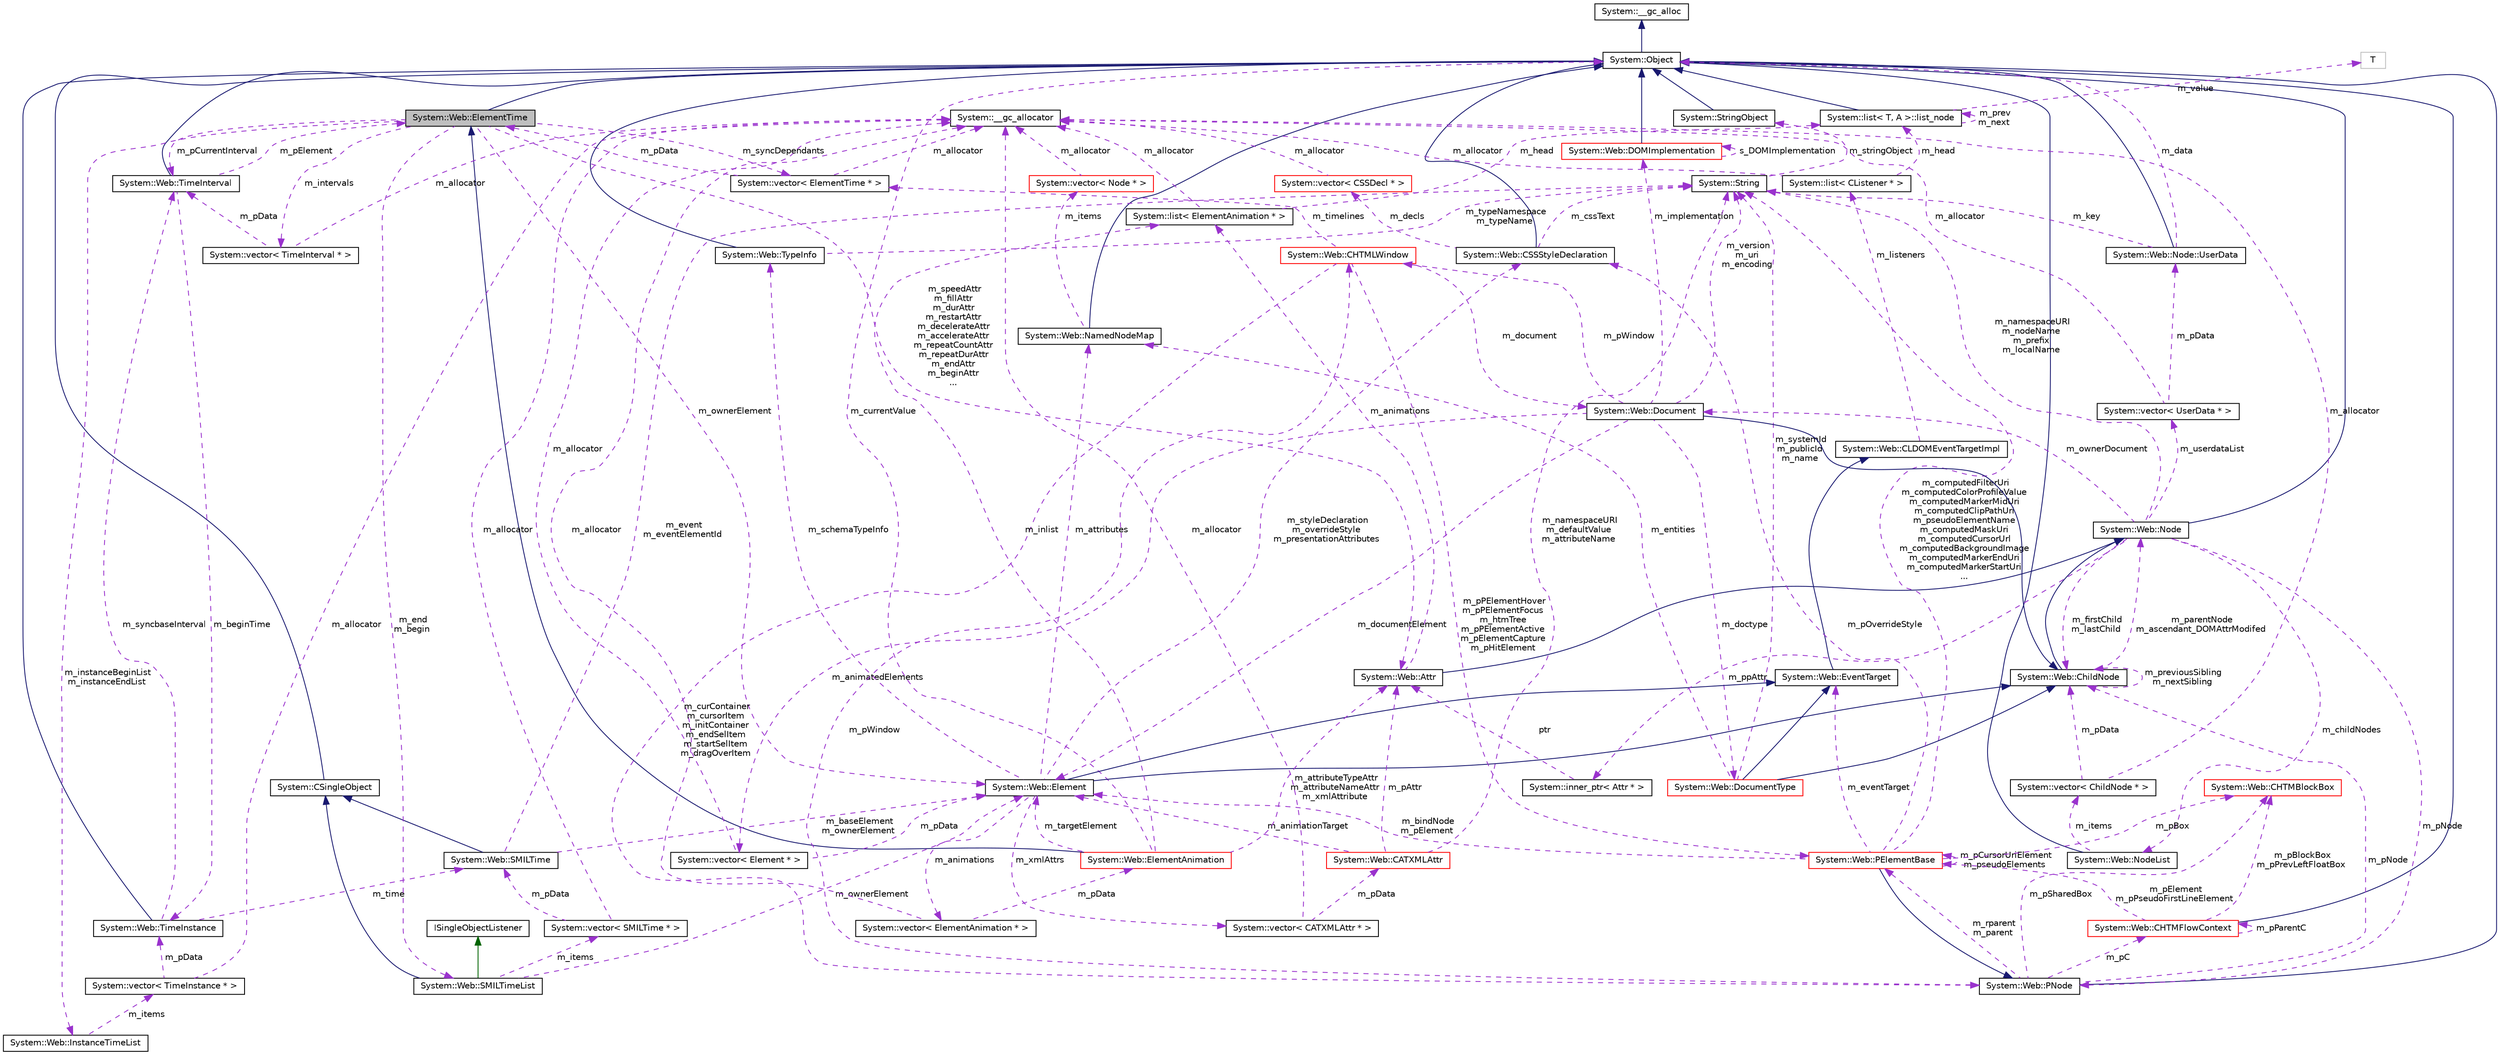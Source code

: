 digraph G
{
  edge [fontname="Helvetica",fontsize="10",labelfontname="Helvetica",labelfontsize="10"];
  node [fontname="Helvetica",fontsize="10",shape=record];
  Node1 [label="System::Web::ElementTime",height=0.2,width=0.4,color="black", fillcolor="grey75", style="filled" fontcolor="black"];
  Node2 -> Node1 [dir="back",color="midnightblue",fontsize="10",style="solid",fontname="Helvetica"];
  Node2 [label="System::Object",height=0.2,width=0.4,color="black", fillcolor="white", style="filled",URL="$class_system_1_1_object.html"];
  Node3 -> Node2 [dir="back",color="midnightblue",fontsize="10",style="solid",fontname="Helvetica"];
  Node3 [label="System::__gc_alloc",height=0.2,width=0.4,color="black", fillcolor="white", style="filled",URL="$class_system_1_1____gc__alloc.html"];
  Node4 -> Node1 [dir="back",color="darkorchid3",fontsize="10",style="dashed",label=" m_pCurrentInterval" ,fontname="Helvetica"];
  Node4 [label="System::Web::TimeInterval",height=0.2,width=0.4,color="black", fillcolor="white", style="filled",URL="$class_system_1_1_web_1_1_time_interval.html"];
  Node2 -> Node4 [dir="back",color="midnightblue",fontsize="10",style="solid",fontname="Helvetica"];
  Node5 -> Node4 [dir="back",color="darkorchid3",fontsize="10",style="dashed",label=" m_beginTime" ,fontname="Helvetica"];
  Node5 [label="System::Web::TimeInstance",height=0.2,width=0.4,color="black", fillcolor="white", style="filled",URL="$class_system_1_1_web_1_1_time_instance.html"];
  Node2 -> Node5 [dir="back",color="midnightblue",fontsize="10",style="solid",fontname="Helvetica"];
  Node4 -> Node5 [dir="back",color="darkorchid3",fontsize="10",style="dashed",label=" m_syncbaseInterval" ,fontname="Helvetica"];
  Node6 -> Node5 [dir="back",color="darkorchid3",fontsize="10",style="dashed",label=" m_time" ,fontname="Helvetica"];
  Node6 [label="System::Web::SMILTime",height=0.2,width=0.4,color="black", fillcolor="white", style="filled",URL="$class_system_1_1_web_1_1_s_m_i_l_time.html"];
  Node7 -> Node6 [dir="back",color="midnightblue",fontsize="10",style="solid",fontname="Helvetica"];
  Node7 [label="System::CSingleObject",height=0.2,width=0.4,color="black", fillcolor="white", style="filled",URL="$class_system_1_1_c_single_object.html"];
  Node2 -> Node7 [dir="back",color="midnightblue",fontsize="10",style="solid",fontname="Helvetica"];
  Node8 -> Node6 [dir="back",color="darkorchid3",fontsize="10",style="dashed",label=" m_event\nm_eventElementId" ,fontname="Helvetica"];
  Node8 [label="System::String",height=0.2,width=0.4,color="black", fillcolor="white", style="filled",URL="$class_system_1_1_string.html"];
  Node9 -> Node8 [dir="back",color="darkorchid3",fontsize="10",style="dashed",label=" m_stringObject" ,fontname="Helvetica"];
  Node9 [label="System::StringObject",height=0.2,width=0.4,color="black", fillcolor="white", style="filled",URL="$class_system_1_1_string_object.html"];
  Node2 -> Node9 [dir="back",color="midnightblue",fontsize="10",style="solid",fontname="Helvetica"];
  Node10 -> Node6 [dir="back",color="darkorchid3",fontsize="10",style="dashed",label=" m_baseElement\nm_ownerElement" ,fontname="Helvetica"];
  Node10 [label="System::Web::Element",height=0.2,width=0.4,color="black", fillcolor="white", style="filled",URL="$class_system_1_1_web_1_1_element.html"];
  Node11 -> Node10 [dir="back",color="midnightblue",fontsize="10",style="solid",fontname="Helvetica"];
  Node11 [label="System::Web::ChildNode",height=0.2,width=0.4,color="black", fillcolor="white", style="filled",URL="$class_system_1_1_web_1_1_child_node.html"];
  Node12 -> Node11 [dir="back",color="midnightblue",fontsize="10",style="solid",fontname="Helvetica"];
  Node12 [label="System::Web::Node",height=0.2,width=0.4,color="black", fillcolor="white", style="filled",URL="$class_system_1_1_web_1_1_node.html"];
  Node2 -> Node12 [dir="back",color="midnightblue",fontsize="10",style="solid",fontname="Helvetica"];
  Node13 -> Node12 [dir="back",color="darkorchid3",fontsize="10",style="dashed",label=" m_childNodes" ,fontname="Helvetica"];
  Node13 [label="System::Web::NodeList",height=0.2,width=0.4,color="black", fillcolor="white", style="filled",URL="$class_system_1_1_web_1_1_node_list.html"];
  Node2 -> Node13 [dir="back",color="midnightblue",fontsize="10",style="solid",fontname="Helvetica"];
  Node14 -> Node13 [dir="back",color="darkorchid3",fontsize="10",style="dashed",label=" m_items" ,fontname="Helvetica"];
  Node14 [label="System::vector\< ChildNode * \>",height=0.2,width=0.4,color="black", fillcolor="white", style="filled",URL="$class_system_1_1vector.html"];
  Node15 -> Node14 [dir="back",color="darkorchid3",fontsize="10",style="dashed",label=" m_allocator" ,fontname="Helvetica"];
  Node15 [label="System::__gc_allocator",height=0.2,width=0.4,color="black", fillcolor="white", style="filled",URL="$class_system_1_1____gc__allocator.html"];
  Node11 -> Node14 [dir="back",color="darkorchid3",fontsize="10",style="dashed",label=" m_pData" ,fontname="Helvetica"];
  Node16 -> Node12 [dir="back",color="darkorchid3",fontsize="10",style="dashed",label=" m_ownerDocument" ,fontname="Helvetica"];
  Node16 [label="System::Web::Document",height=0.2,width=0.4,color="black", fillcolor="white", style="filled",URL="$class_system_1_1_web_1_1_document.html"];
  Node11 -> Node16 [dir="back",color="midnightblue",fontsize="10",style="solid",fontname="Helvetica"];
  Node17 -> Node16 [dir="back",color="darkorchid3",fontsize="10",style="dashed",label=" m_implementation" ,fontname="Helvetica"];
  Node17 [label="System::Web::DOMImplementation",height=0.2,width=0.4,color="red", fillcolor="white", style="filled",URL="$class_system_1_1_web_1_1_d_o_m_implementation.html"];
  Node2 -> Node17 [dir="back",color="midnightblue",fontsize="10",style="solid",fontname="Helvetica"];
  Node17 -> Node17 [dir="back",color="darkorchid3",fontsize="10",style="dashed",label=" s_DOMImplementation" ,fontname="Helvetica"];
  Node18 -> Node16 [dir="back",color="darkorchid3",fontsize="10",style="dashed",label=" m_doctype" ,fontname="Helvetica"];
  Node18 [label="System::Web::DocumentType",height=0.2,width=0.4,color="red", fillcolor="white", style="filled",URL="$class_system_1_1_web_1_1_document_type.html"];
  Node11 -> Node18 [dir="back",color="midnightblue",fontsize="10",style="solid",fontname="Helvetica"];
  Node19 -> Node18 [dir="back",color="midnightblue",fontsize="10",style="solid",fontname="Helvetica"];
  Node19 [label="System::Web::EventTarget",height=0.2,width=0.4,color="black", fillcolor="white", style="filled",URL="$class_system_1_1_web_1_1_event_target.html"];
  Node20 -> Node19 [dir="back",color="midnightblue",fontsize="10",style="solid",fontname="Helvetica"];
  Node20 [label="System::Web::CLDOMEventTargetImpl",height=0.2,width=0.4,color="black", fillcolor="white", style="filled",URL="$class_system_1_1_web_1_1_c_l_d_o_m_event_target_impl.html"];
  Node21 -> Node20 [dir="back",color="darkorchid3",fontsize="10",style="dashed",label=" m_listeners" ,fontname="Helvetica"];
  Node21 [label="System::list\< CListener * \>",height=0.2,width=0.4,color="black", fillcolor="white", style="filled",URL="$class_system_1_1list.html"];
  Node15 -> Node21 [dir="back",color="darkorchid3",fontsize="10",style="dashed",label=" m_allocator" ,fontname="Helvetica"];
  Node22 -> Node21 [dir="back",color="darkorchid3",fontsize="10",style="dashed",label=" m_head" ,fontname="Helvetica"];
  Node22 [label="System::list\< T, A \>::list_node",height=0.2,width=0.4,color="black", fillcolor="white", style="filled",URL="$class_system_1_1list_1_1list__node.html"];
  Node2 -> Node22 [dir="back",color="midnightblue",fontsize="10",style="solid",fontname="Helvetica"];
  Node22 -> Node22 [dir="back",color="darkorchid3",fontsize="10",style="dashed",label=" m_prev\nm_next" ,fontname="Helvetica"];
  Node23 -> Node22 [dir="back",color="darkorchid3",fontsize="10",style="dashed",label=" m_value" ,fontname="Helvetica"];
  Node23 [label="T",height=0.2,width=0.4,color="grey75", fillcolor="white", style="filled"];
  Node24 -> Node18 [dir="back",color="darkorchid3",fontsize="10",style="dashed",label=" m_entities" ,fontname="Helvetica"];
  Node24 [label="System::Web::NamedNodeMap",height=0.2,width=0.4,color="black", fillcolor="white", style="filled",URL="$class_system_1_1_web_1_1_named_node_map.html"];
  Node2 -> Node24 [dir="back",color="midnightblue",fontsize="10",style="solid",fontname="Helvetica"];
  Node25 -> Node24 [dir="back",color="darkorchid3",fontsize="10",style="dashed",label=" m_items" ,fontname="Helvetica"];
  Node25 [label="System::vector\< Node * \>",height=0.2,width=0.4,color="red", fillcolor="white", style="filled",URL="$class_system_1_1vector.html"];
  Node15 -> Node25 [dir="back",color="darkorchid3",fontsize="10",style="dashed",label=" m_allocator" ,fontname="Helvetica"];
  Node8 -> Node18 [dir="back",color="darkorchid3",fontsize="10",style="dashed",label=" m_systemId\nm_publicId\nm_name" ,fontname="Helvetica"];
  Node26 -> Node16 [dir="back",color="darkorchid3",fontsize="10",style="dashed",label=" m_animatedElements" ,fontname="Helvetica"];
  Node26 [label="System::vector\< Element * \>",height=0.2,width=0.4,color="black", fillcolor="white", style="filled",URL="$class_system_1_1vector.html"];
  Node15 -> Node26 [dir="back",color="darkorchid3",fontsize="10",style="dashed",label=" m_allocator" ,fontname="Helvetica"];
  Node10 -> Node26 [dir="back",color="darkorchid3",fontsize="10",style="dashed",label=" m_pData" ,fontname="Helvetica"];
  Node27 -> Node16 [dir="back",color="darkorchid3",fontsize="10",style="dashed",label=" m_pWindow" ,fontname="Helvetica"];
  Node27 [label="System::Web::CHTMLWindow",height=0.2,width=0.4,color="red", fillcolor="white", style="filled",URL="$class_system_1_1_web_1_1_c_h_t_m_l_window.html"];
  Node16 -> Node27 [dir="back",color="darkorchid3",fontsize="10",style="dashed",label=" m_document" ,fontname="Helvetica"];
  Node28 -> Node27 [dir="back",color="darkorchid3",fontsize="10",style="dashed",label=" m_timelines" ,fontname="Helvetica"];
  Node28 [label="System::vector\< ElementTime * \>",height=0.2,width=0.4,color="black", fillcolor="white", style="filled",URL="$class_system_1_1vector.html"];
  Node15 -> Node28 [dir="back",color="darkorchid3",fontsize="10",style="dashed",label=" m_allocator" ,fontname="Helvetica"];
  Node1 -> Node28 [dir="back",color="darkorchid3",fontsize="10",style="dashed",label=" m_pData" ,fontname="Helvetica"];
  Node29 -> Node27 [dir="back",color="darkorchid3",fontsize="10",style="dashed",label=" m_curContainer\nm_cursorItem\nm_initContainer\nm_endSelItem\nm_startSelItem\nm_dragOverItem" ,fontname="Helvetica"];
  Node29 [label="System::Web::PNode",height=0.2,width=0.4,color="black", fillcolor="white", style="filled",URL="$class_system_1_1_web_1_1_p_node.html"];
  Node2 -> Node29 [dir="back",color="midnightblue",fontsize="10",style="solid",fontname="Helvetica"];
  Node27 -> Node29 [dir="back",color="darkorchid3",fontsize="10",style="dashed",label=" m_pWindow" ,fontname="Helvetica"];
  Node30 -> Node29 [dir="back",color="darkorchid3",fontsize="10",style="dashed",label=" m_rparent\nm_parent" ,fontname="Helvetica"];
  Node30 [label="System::Web::PElementBase",height=0.2,width=0.4,color="red", fillcolor="white", style="filled",URL="$class_system_1_1_web_1_1_p_element_base.html"];
  Node29 -> Node30 [dir="back",color="midnightblue",fontsize="10",style="solid",fontname="Helvetica"];
  Node19 -> Node30 [dir="back",color="darkorchid3",fontsize="10",style="dashed",label=" m_eventTarget" ,fontname="Helvetica"];
  Node8 -> Node30 [dir="back",color="darkorchid3",fontsize="10",style="dashed",label=" m_computedFilterUri\nm_computedColorProfileValue\nm_computedMarkerMidUri\nm_computedClipPathUri\nm_pseudoElementName\nm_computedMaskUri\nm_computedCursorUrl\nm_computedBackgroundImage\nm_computedMarkerEndUri\nm_computedMarkerStartUri\n..." ,fontname="Helvetica"];
  Node31 -> Node30 [dir="back",color="darkorchid3",fontsize="10",style="dashed",label=" m_pOverrideStyle" ,fontname="Helvetica"];
  Node31 [label="System::Web::CSSStyleDeclaration",height=0.2,width=0.4,color="black", fillcolor="white", style="filled",URL="$class_system_1_1_web_1_1_c_s_s_style_declaration.html"];
  Node2 -> Node31 [dir="back",color="midnightblue",fontsize="10",style="solid",fontname="Helvetica"];
  Node8 -> Node31 [dir="back",color="darkorchid3",fontsize="10",style="dashed",label=" m_cssText" ,fontname="Helvetica"];
  Node32 -> Node31 [dir="back",color="darkorchid3",fontsize="10",style="dashed",label=" m_decls" ,fontname="Helvetica"];
  Node32 [label="System::vector\< CSSDecl * \>",height=0.2,width=0.4,color="red", fillcolor="white", style="filled",URL="$class_system_1_1vector.html"];
  Node15 -> Node32 [dir="back",color="darkorchid3",fontsize="10",style="dashed",label=" m_allocator" ,fontname="Helvetica"];
  Node10 -> Node30 [dir="back",color="darkorchid3",fontsize="10",style="dashed",label=" m_bindNode\nm_pElement" ,fontname="Helvetica"];
  Node30 -> Node30 [dir="back",color="darkorchid3",fontsize="10",style="dashed",label=" m_pCursorUriElement\nm_pseudoElements" ,fontname="Helvetica"];
  Node33 -> Node30 [dir="back",color="darkorchid3",fontsize="10",style="dashed",label=" m_pBox" ,fontname="Helvetica"];
  Node33 [label="System::Web::CHTMBlockBox",height=0.2,width=0.4,color="red", fillcolor="white", style="filled",URL="$class_system_1_1_web_1_1_c_h_t_m_block_box.html"];
  Node11 -> Node29 [dir="back",color="darkorchid3",fontsize="10",style="dashed",label=" m_pNode" ,fontname="Helvetica"];
  Node34 -> Node29 [dir="back",color="darkorchid3",fontsize="10",style="dashed",label=" m_pC" ,fontname="Helvetica"];
  Node34 [label="System::Web::CHTMFlowContext",height=0.2,width=0.4,color="red", fillcolor="white", style="filled",URL="$class_system_1_1_web_1_1_c_h_t_m_flow_context.html"];
  Node2 -> Node34 [dir="back",color="midnightblue",fontsize="10",style="solid",fontname="Helvetica"];
  Node30 -> Node34 [dir="back",color="darkorchid3",fontsize="10",style="dashed",label=" m_pElement\nm_pPseudoFirstLineElement" ,fontname="Helvetica"];
  Node34 -> Node34 [dir="back",color="darkorchid3",fontsize="10",style="dashed",label=" m_pParentC" ,fontname="Helvetica"];
  Node33 -> Node34 [dir="back",color="darkorchid3",fontsize="10",style="dashed",label=" m_pBlockBox\nm_pPrevLeftFloatBox" ,fontname="Helvetica"];
  Node33 -> Node29 [dir="back",color="darkorchid3",fontsize="10",style="dashed",label=" m_pSharedBox" ,fontname="Helvetica"];
  Node30 -> Node27 [dir="back",color="darkorchid3",fontsize="10",style="dashed",label=" m_pPElementHover\nm_pPElementFocus\nm_htmTree\nm_pPElementActive\nm_pElementCapture\nm_pHitElement" ,fontname="Helvetica"];
  Node8 -> Node16 [dir="back",color="darkorchid3",fontsize="10",style="dashed",label=" m_version\nm_uri\nm_encoding" ,fontname="Helvetica"];
  Node10 -> Node16 [dir="back",color="darkorchid3",fontsize="10",style="dashed",label=" m_documentElement" ,fontname="Helvetica"];
  Node8 -> Node12 [dir="back",color="darkorchid3",fontsize="10",style="dashed",label=" m_namespaceURI\nm_nodeName\nm_prefix\nm_localName" ,fontname="Helvetica"];
  Node29 -> Node12 [dir="back",color="darkorchid3",fontsize="10",style="dashed",label=" m_pNode" ,fontname="Helvetica"];
  Node11 -> Node12 [dir="back",color="darkorchid3",fontsize="10",style="dashed",label=" m_firstChild\nm_lastChild" ,fontname="Helvetica"];
  Node35 -> Node12 [dir="back",color="darkorchid3",fontsize="10",style="dashed",label=" m_userdataList" ,fontname="Helvetica"];
  Node35 [label="System::vector\< UserData * \>",height=0.2,width=0.4,color="black", fillcolor="white", style="filled",URL="$class_system_1_1vector.html"];
  Node36 -> Node35 [dir="back",color="darkorchid3",fontsize="10",style="dashed",label=" m_pData" ,fontname="Helvetica"];
  Node36 [label="System::Web::Node::UserData",height=0.2,width=0.4,color="black", fillcolor="white", style="filled",URL="$class_system_1_1_web_1_1_node_1_1_user_data.html"];
  Node2 -> Node36 [dir="back",color="midnightblue",fontsize="10",style="solid",fontname="Helvetica"];
  Node8 -> Node36 [dir="back",color="darkorchid3",fontsize="10",style="dashed",label=" m_key" ,fontname="Helvetica"];
  Node2 -> Node36 [dir="back",color="darkorchid3",fontsize="10",style="dashed",label=" m_data" ,fontname="Helvetica"];
  Node15 -> Node35 [dir="back",color="darkorchid3",fontsize="10",style="dashed",label=" m_allocator" ,fontname="Helvetica"];
  Node37 -> Node12 [dir="back",color="darkorchid3",fontsize="10",style="dashed",label=" m_ppAttr" ,fontname="Helvetica"];
  Node37 [label="System::inner_ptr\< Attr * \>",height=0.2,width=0.4,color="black", fillcolor="white", style="filled",URL="$class_system_1_1inner__ptr.html"];
  Node38 -> Node37 [dir="back",color="darkorchid3",fontsize="10",style="dashed",label=" ptr" ,fontname="Helvetica"];
  Node38 [label="System::Web::Attr",height=0.2,width=0.4,color="black", fillcolor="white", style="filled",URL="$class_system_1_1_web_1_1_attr.html"];
  Node12 -> Node38 [dir="back",color="midnightblue",fontsize="10",style="solid",fontname="Helvetica"];
  Node39 -> Node38 [dir="back",color="darkorchid3",fontsize="10",style="dashed",label=" m_animations" ,fontname="Helvetica"];
  Node39 [label="System::list\< ElementAnimation * \>",height=0.2,width=0.4,color="black", fillcolor="white", style="filled",URL="$class_system_1_1list.html"];
  Node15 -> Node39 [dir="back",color="darkorchid3",fontsize="10",style="dashed",label=" m_allocator" ,fontname="Helvetica"];
  Node22 -> Node39 [dir="back",color="darkorchid3",fontsize="10",style="dashed",label=" m_head" ,fontname="Helvetica"];
  Node12 -> Node11 [dir="back",color="darkorchid3",fontsize="10",style="dashed",label=" m_parentNode\nm_ascendant_DOMAttrModifed" ,fontname="Helvetica"];
  Node11 -> Node11 [dir="back",color="darkorchid3",fontsize="10",style="dashed",label=" m_previousSibling\nm_nextSibling" ,fontname="Helvetica"];
  Node19 -> Node10 [dir="back",color="midnightblue",fontsize="10",style="solid",fontname="Helvetica"];
  Node40 -> Node10 [dir="back",color="darkorchid3",fontsize="10",style="dashed",label=" m_xmlAttrs" ,fontname="Helvetica"];
  Node40 [label="System::vector\< CATXMLAttr * \>",height=0.2,width=0.4,color="black", fillcolor="white", style="filled",URL="$class_system_1_1vector.html"];
  Node15 -> Node40 [dir="back",color="darkorchid3",fontsize="10",style="dashed",label=" m_allocator" ,fontname="Helvetica"];
  Node41 -> Node40 [dir="back",color="darkorchid3",fontsize="10",style="dashed",label=" m_pData" ,fontname="Helvetica"];
  Node41 [label="System::Web::CATXMLAttr",height=0.2,width=0.4,color="red", fillcolor="white", style="filled",URL="$class_system_1_1_web_1_1_c_a_t_x_m_l_attr.html"];
  Node38 -> Node41 [dir="back",color="darkorchid3",fontsize="10",style="dashed",label=" m_pAttr" ,fontname="Helvetica"];
  Node8 -> Node41 [dir="back",color="darkorchid3",fontsize="10",style="dashed",label=" m_namespaceURI\nm_defaultValue\nm_attributeName" ,fontname="Helvetica"];
  Node10 -> Node41 [dir="back",color="darkorchid3",fontsize="10",style="dashed",label=" m_animationTarget" ,fontname="Helvetica"];
  Node24 -> Node10 [dir="back",color="darkorchid3",fontsize="10",style="dashed",label=" m_attributes" ,fontname="Helvetica"];
  Node42 -> Node10 [dir="back",color="darkorchid3",fontsize="10",style="dashed",label=" m_schemaTypeInfo" ,fontname="Helvetica"];
  Node42 [label="System::Web::TypeInfo",height=0.2,width=0.4,color="black", fillcolor="white", style="filled",URL="$class_system_1_1_web_1_1_type_info.html"];
  Node2 -> Node42 [dir="back",color="midnightblue",fontsize="10",style="solid",fontname="Helvetica"];
  Node8 -> Node42 [dir="back",color="darkorchid3",fontsize="10",style="dashed",label=" m_typeNamespace\nm_typeName" ,fontname="Helvetica"];
  Node31 -> Node10 [dir="back",color="darkorchid3",fontsize="10",style="dashed",label=" m_styleDeclaration\nm_overrideStyle\nm_presentationAttributes" ,fontname="Helvetica"];
  Node43 -> Node10 [dir="back",color="darkorchid3",fontsize="10",style="dashed",label=" m_animations" ,fontname="Helvetica"];
  Node43 [label="System::vector\< ElementAnimation * \>",height=0.2,width=0.4,color="black", fillcolor="white", style="filled",URL="$class_system_1_1vector.html"];
  Node15 -> Node43 [dir="back",color="darkorchid3",fontsize="10",style="dashed",label=" m_allocator" ,fontname="Helvetica"];
  Node44 -> Node43 [dir="back",color="darkorchid3",fontsize="10",style="dashed",label=" m_pData" ,fontname="Helvetica"];
  Node44 [label="System::Web::ElementAnimation",height=0.2,width=0.4,color="red", fillcolor="white", style="filled",URL="$class_system_1_1_web_1_1_element_animation.html"];
  Node1 -> Node44 [dir="back",color="midnightblue",fontsize="10",style="solid",fontname="Helvetica"];
  Node39 -> Node44 [dir="back",color="darkorchid3",fontsize="10",style="dashed",label=" m_inlist" ,fontname="Helvetica"];
  Node38 -> Node44 [dir="back",color="darkorchid3",fontsize="10",style="dashed",label=" m_attributeTypeAttr\nm_attributeNameAttr\nm_xmlAttribute" ,fontname="Helvetica"];
  Node10 -> Node44 [dir="back",color="darkorchid3",fontsize="10",style="dashed",label=" m_targetElement" ,fontname="Helvetica"];
  Node2 -> Node44 [dir="back",color="darkorchid3",fontsize="10",style="dashed",label=" m_currentValue" ,fontname="Helvetica"];
  Node1 -> Node4 [dir="back",color="darkorchid3",fontsize="10",style="dashed",label=" m_pElement" ,fontname="Helvetica"];
  Node45 -> Node1 [dir="back",color="darkorchid3",fontsize="10",style="dashed",label=" m_end\nm_begin" ,fontname="Helvetica"];
  Node45 [label="System::Web::SMILTimeList",height=0.2,width=0.4,color="black", fillcolor="white", style="filled",URL="$class_system_1_1_web_1_1_s_m_i_l_time_list.html"];
  Node7 -> Node45 [dir="back",color="midnightblue",fontsize="10",style="solid",fontname="Helvetica"];
  Node46 -> Node45 [dir="back",color="darkgreen",fontsize="10",style="solid",fontname="Helvetica"];
  Node46 [label="ISingleObjectListener",height=0.2,width=0.4,color="black", fillcolor="white", style="filled",URL="$class_i_single_object_listener.html"];
  Node47 -> Node45 [dir="back",color="darkorchid3",fontsize="10",style="dashed",label=" m_items" ,fontname="Helvetica"];
  Node47 [label="System::vector\< SMILTime * \>",height=0.2,width=0.4,color="black", fillcolor="white", style="filled",URL="$class_system_1_1vector.html"];
  Node6 -> Node47 [dir="back",color="darkorchid3",fontsize="10",style="dashed",label=" m_pData" ,fontname="Helvetica"];
  Node15 -> Node47 [dir="back",color="darkorchid3",fontsize="10",style="dashed",label=" m_allocator" ,fontname="Helvetica"];
  Node10 -> Node45 [dir="back",color="darkorchid3",fontsize="10",style="dashed",label=" m_ownerElement" ,fontname="Helvetica"];
  Node48 -> Node1 [dir="back",color="darkorchid3",fontsize="10",style="dashed",label=" m_instanceBeginList\nm_instanceEndList" ,fontname="Helvetica"];
  Node48 [label="System::Web::InstanceTimeList",height=0.2,width=0.4,color="black", fillcolor="white", style="filled",URL="$class_system_1_1_web_1_1_instance_time_list.html"];
  Node49 -> Node48 [dir="back",color="darkorchid3",fontsize="10",style="dashed",label=" m_items" ,fontname="Helvetica"];
  Node49 [label="System::vector\< TimeInstance * \>",height=0.2,width=0.4,color="black", fillcolor="white", style="filled",URL="$class_system_1_1vector.html"];
  Node5 -> Node49 [dir="back",color="darkorchid3",fontsize="10",style="dashed",label=" m_pData" ,fontname="Helvetica"];
  Node15 -> Node49 [dir="back",color="darkorchid3",fontsize="10",style="dashed",label=" m_allocator" ,fontname="Helvetica"];
  Node38 -> Node1 [dir="back",color="darkorchid3",fontsize="10",style="dashed",label=" m_speedAttr\nm_fillAttr\nm_durAttr\nm_restartAttr\nm_decelerateAttr\nm_accelerateAttr\nm_repeatCountAttr\nm_repeatDurAttr\nm_endAttr\nm_beginAttr\n..." ,fontname="Helvetica"];
  Node28 -> Node1 [dir="back",color="darkorchid3",fontsize="10",style="dashed",label=" m_syncDependants" ,fontname="Helvetica"];
  Node10 -> Node1 [dir="back",color="darkorchid3",fontsize="10",style="dashed",label=" m_ownerElement" ,fontname="Helvetica"];
  Node50 -> Node1 [dir="back",color="darkorchid3",fontsize="10",style="dashed",label=" m_intervals" ,fontname="Helvetica"];
  Node50 [label="System::vector\< TimeInterval * \>",height=0.2,width=0.4,color="black", fillcolor="white", style="filled",URL="$class_system_1_1vector.html"];
  Node4 -> Node50 [dir="back",color="darkorchid3",fontsize="10",style="dashed",label=" m_pData" ,fontname="Helvetica"];
  Node15 -> Node50 [dir="back",color="darkorchid3",fontsize="10",style="dashed",label=" m_allocator" ,fontname="Helvetica"];
}
